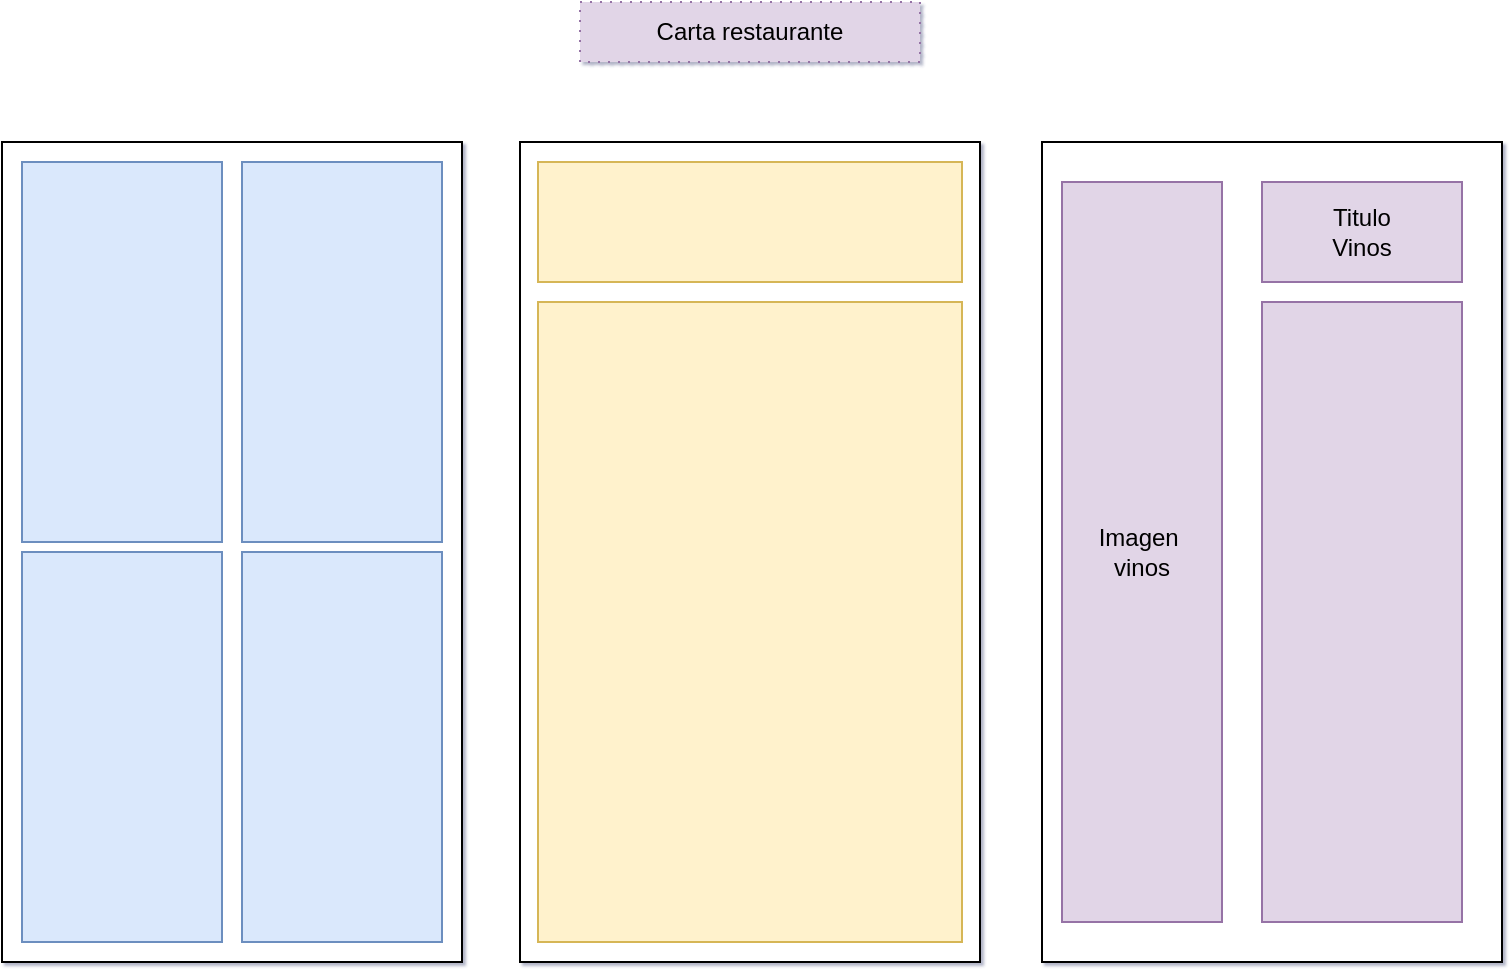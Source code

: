 <mxfile version="20.3.0" type="device"><diagram id="XXXe_Q5dyKpUn1Rbg41m" name="Página-1"><mxGraphModel dx="1038" dy="579" grid="1" gridSize="10" guides="1" tooltips="1" connect="1" arrows="1" fold="1" page="1" pageScale="1" pageWidth="827" pageHeight="1169" math="0" shadow="1"><root><mxCell id="0"/><mxCell id="1" parent="0"/><mxCell id="dCd1LHtNsIq8p2By91RZ-1" value="" style="rounded=0;whiteSpace=wrap;html=1;" vertex="1" parent="1"><mxGeometry x="40" y="190" width="230" height="410" as="geometry"/></mxCell><mxCell id="dCd1LHtNsIq8p2By91RZ-3" value="Carta restaurante" style="text;html=1;align=center;verticalAlign=middle;whiteSpace=wrap;rounded=0;fillColor=#e1d5e7;strokeColor=#9673a6;dashed=1;strokeWidth=1;dashPattern=1 4;perimeterSpacing=8;sketch=0;" vertex="1" parent="1"><mxGeometry x="329" y="120" width="170" height="30" as="geometry"/></mxCell><mxCell id="dCd1LHtNsIq8p2By91RZ-4" value="" style="rounded=0;whiteSpace=wrap;html=1;" vertex="1" parent="1"><mxGeometry x="299" y="190" width="230" height="410" as="geometry"/></mxCell><mxCell id="dCd1LHtNsIq8p2By91RZ-5" value="" style="rounded=0;whiteSpace=wrap;html=1;" vertex="1" parent="1"><mxGeometry x="560" y="190" width="230" height="410" as="geometry"/></mxCell><mxCell id="dCd1LHtNsIq8p2By91RZ-6" value="" style="rounded=0;whiteSpace=wrap;html=1;fillColor=#dae8fc;strokeColor=#6c8ebf;" vertex="1" parent="1"><mxGeometry x="50" y="200" width="100" height="190" as="geometry"/></mxCell><mxCell id="dCd1LHtNsIq8p2By91RZ-7" value="" style="rounded=0;whiteSpace=wrap;html=1;fillColor=#dae8fc;strokeColor=#6c8ebf;" vertex="1" parent="1"><mxGeometry x="160" y="200" width="100" height="190" as="geometry"/></mxCell><mxCell id="dCd1LHtNsIq8p2By91RZ-9" value="" style="rounded=0;whiteSpace=wrap;html=1;fillColor=#dae8fc;strokeColor=#6c8ebf;" vertex="1" parent="1"><mxGeometry x="50" y="395" width="100" height="195" as="geometry"/></mxCell><mxCell id="dCd1LHtNsIq8p2By91RZ-11" value="" style="rounded=0;whiteSpace=wrap;html=1;fillColor=#dae8fc;strokeColor=#6c8ebf;" vertex="1" parent="1"><mxGeometry x="160" y="395" width="100" height="195" as="geometry"/></mxCell><mxCell id="dCd1LHtNsIq8p2By91RZ-12" value="" style="rounded=0;whiteSpace=wrap;html=1;fillColor=#fff2cc;strokeColor=#d6b656;" vertex="1" parent="1"><mxGeometry x="308" y="200" width="212" height="60" as="geometry"/></mxCell><mxCell id="dCd1LHtNsIq8p2By91RZ-13" value="" style="rounded=0;whiteSpace=wrap;html=1;fillColor=#fff2cc;strokeColor=#d6b656;" vertex="1" parent="1"><mxGeometry x="308" y="270" width="212" height="320" as="geometry"/></mxCell><mxCell id="dCd1LHtNsIq8p2By91RZ-15" value="" style="rounded=0;whiteSpace=wrap;html=1;fillColor=#e1d5e7;strokeColor=#9673a6;" vertex="1" parent="1"><mxGeometry x="570" y="210" width="80" height="370" as="geometry"/></mxCell><mxCell id="dCd1LHtNsIq8p2By91RZ-16" value="" style="rounded=0;whiteSpace=wrap;html=1;fillColor=#e1d5e7;strokeColor=#9673a6;" vertex="1" parent="1"><mxGeometry x="670" y="270" width="100" height="310" as="geometry"/></mxCell><mxCell id="dCd1LHtNsIq8p2By91RZ-17" value="Imagen&amp;nbsp;&lt;br&gt;vinos" style="text;html=1;strokeColor=none;fillColor=none;align=center;verticalAlign=middle;whiteSpace=wrap;rounded=0;" vertex="1" parent="1"><mxGeometry x="580" y="380" width="60" height="30" as="geometry"/></mxCell><mxCell id="dCd1LHtNsIq8p2By91RZ-19" value="" style="rounded=0;whiteSpace=wrap;html=1;fillColor=#e1d5e7;strokeColor=#9673a6;glass=0;sketch=0;shadow=0;" vertex="1" parent="1"><mxGeometry x="670" y="210" width="100" height="50" as="geometry"/></mxCell><mxCell id="dCd1LHtNsIq8p2By91RZ-18" value="Titulo Vinos" style="text;html=1;strokeColor=none;fillColor=none;align=center;verticalAlign=middle;whiteSpace=wrap;rounded=0;shadow=0;" vertex="1" parent="1"><mxGeometry x="690" y="220" width="60" height="30" as="geometry"/></mxCell></root></mxGraphModel></diagram></mxfile>